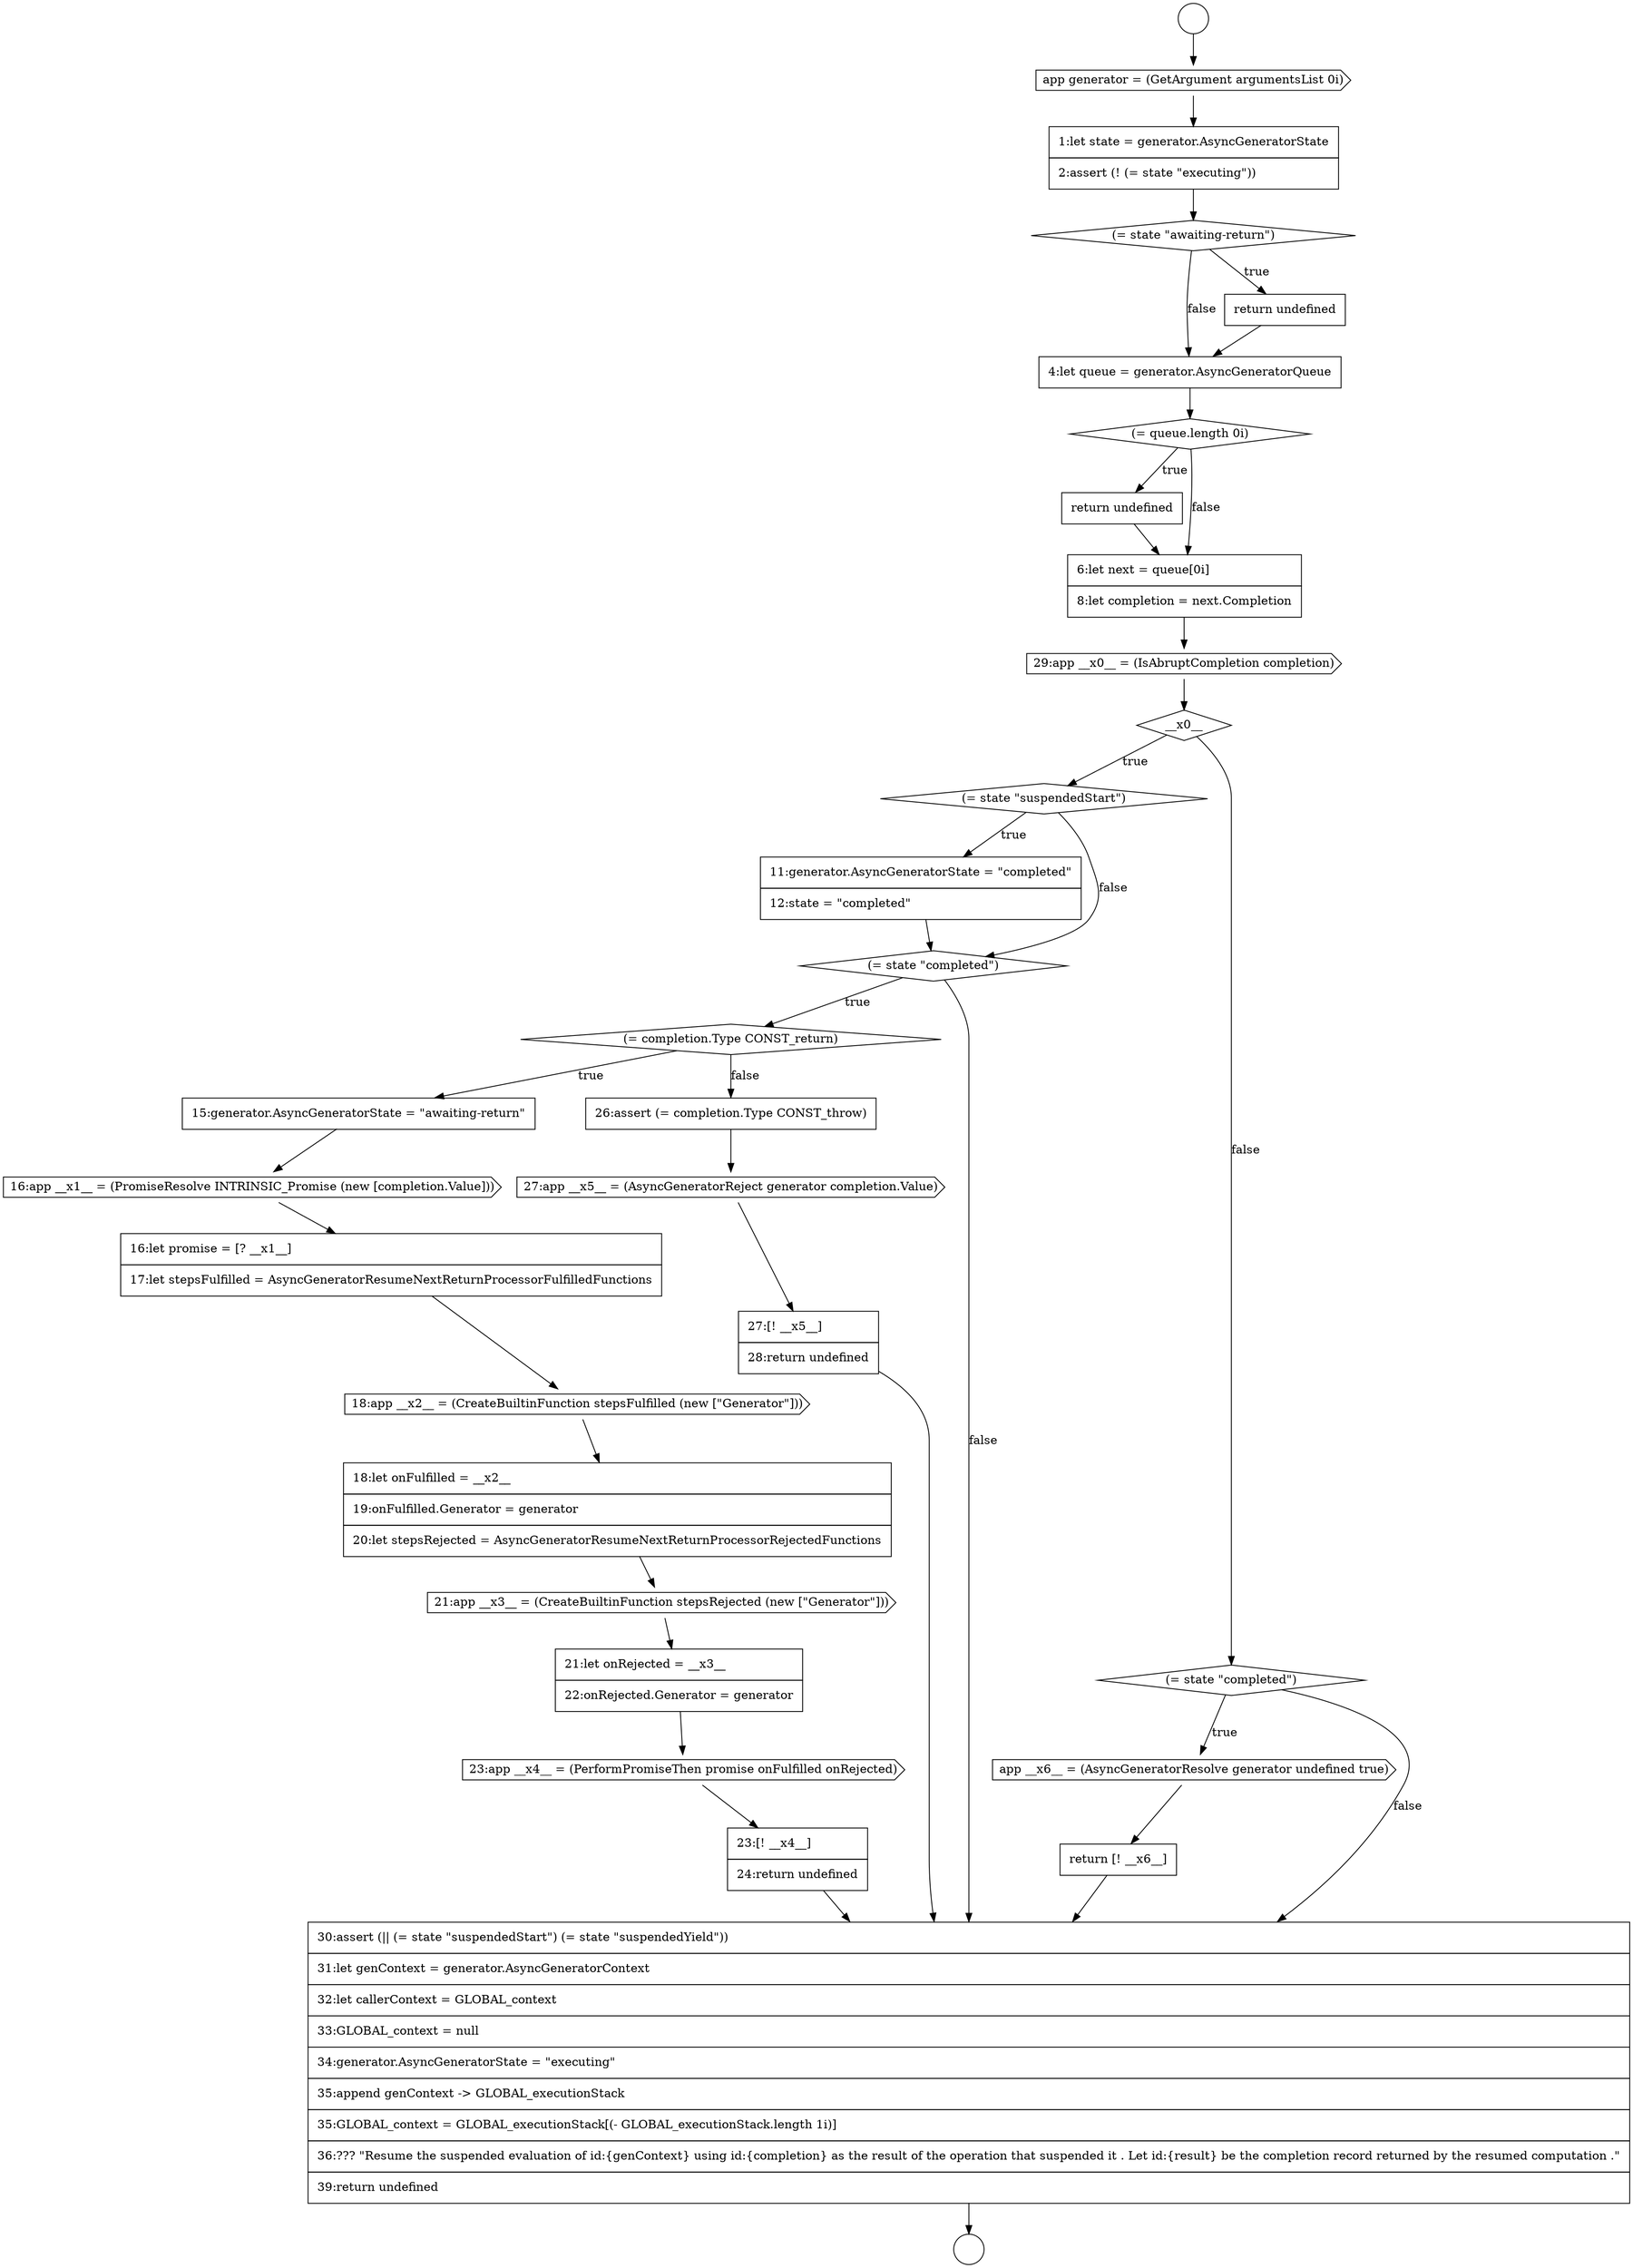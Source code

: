 digraph {
  node17358 [shape=diamond, label=<<font color="black">(= queue.length 0i)</font>> color="black" fillcolor="white" style=filled]
  node17354 [shape=none, margin=0, label=<<font color="black">
    <table border="0" cellborder="1" cellspacing="0" cellpadding="10">
      <tr><td align="left">1:let state = generator.AsyncGeneratorState</td></tr>
      <tr><td align="left">2:assert (! (= state &quot;executing&quot;))</td></tr>
    </table>
  </font>> color="black" fillcolor="white" style=filled]
  node17353 [shape=cds, label=<<font color="black">app generator = (GetArgument argumentsList 0i)</font>> color="black" fillcolor="white" style=filled]
  node17357 [shape=none, margin=0, label=<<font color="black">
    <table border="0" cellborder="1" cellspacing="0" cellpadding="10">
      <tr><td align="left">4:let queue = generator.AsyncGeneratorQueue</td></tr>
    </table>
  </font>> color="black" fillcolor="white" style=filled]
  node17373 [shape=none, margin=0, label=<<font color="black">
    <table border="0" cellborder="1" cellspacing="0" cellpadding="10">
      <tr><td align="left">21:let onRejected = __x3__</td></tr>
      <tr><td align="left">22:onRejected.Generator = generator</td></tr>
    </table>
  </font>> color="black" fillcolor="white" style=filled]
  node17351 [shape=circle label=" " color="black" fillcolor="white" style=filled]
  node17356 [shape=none, margin=0, label=<<font color="black">
    <table border="0" cellborder="1" cellspacing="0" cellpadding="10">
      <tr><td align="left">return undefined</td></tr>
    </table>
  </font>> color="black" fillcolor="white" style=filled]
  node17352 [shape=circle label=" " color="black" fillcolor="white" style=filled]
  node17359 [shape=none, margin=0, label=<<font color="black">
    <table border="0" cellborder="1" cellspacing="0" cellpadding="10">
      <tr><td align="left">return undefined</td></tr>
    </table>
  </font>> color="black" fillcolor="white" style=filled]
  node17380 [shape=cds, label=<<font color="black">app __x6__ = (AsyncGeneratorResolve generator undefined true)</font>> color="black" fillcolor="white" style=filled]
  node17355 [shape=diamond, label=<<font color="black">(= state &quot;awaiting-return&quot;)</font>> color="black" fillcolor="white" style=filled]
  node17362 [shape=diamond, label=<<font color="black">__x0__</font>> color="black" fillcolor="white" style=filled]
  node17375 [shape=none, margin=0, label=<<font color="black">
    <table border="0" cellborder="1" cellspacing="0" cellpadding="10">
      <tr><td align="left">23:[! __x4__]</td></tr>
      <tr><td align="left">24:return undefined</td></tr>
    </table>
  </font>> color="black" fillcolor="white" style=filled]
  node17381 [shape=none, margin=0, label=<<font color="black">
    <table border="0" cellborder="1" cellspacing="0" cellpadding="10">
      <tr><td align="left">return [! __x6__]</td></tr>
    </table>
  </font>> color="black" fillcolor="white" style=filled]
  node17366 [shape=diamond, label=<<font color="black">(= completion.Type CONST_return)</font>> color="black" fillcolor="white" style=filled]
  node17371 [shape=none, margin=0, label=<<font color="black">
    <table border="0" cellborder="1" cellspacing="0" cellpadding="10">
      <tr><td align="left">18:let onFulfilled = __x2__</td></tr>
      <tr><td align="left">19:onFulfilled.Generator = generator</td></tr>
      <tr><td align="left">20:let stepsRejected = AsyncGeneratorResumeNextReturnProcessorRejectedFunctions</td></tr>
    </table>
  </font>> color="black" fillcolor="white" style=filled]
  node17363 [shape=diamond, label=<<font color="black">(= state &quot;suspendedStart&quot;)</font>> color="black" fillcolor="white" style=filled]
  node17374 [shape=cds, label=<<font color="black">23:app __x4__ = (PerformPromiseThen promise onFulfilled onRejected)</font>> color="black" fillcolor="white" style=filled]
  node17378 [shape=none, margin=0, label=<<font color="black">
    <table border="0" cellborder="1" cellspacing="0" cellpadding="10">
      <tr><td align="left">27:[! __x5__]</td></tr>
      <tr><td align="left">28:return undefined</td></tr>
    </table>
  </font>> color="black" fillcolor="white" style=filled]
  node17360 [shape=none, margin=0, label=<<font color="black">
    <table border="0" cellborder="1" cellspacing="0" cellpadding="10">
      <tr><td align="left">6:let next = queue[0i]</td></tr>
      <tr><td align="left">8:let completion = next.Completion</td></tr>
    </table>
  </font>> color="black" fillcolor="white" style=filled]
  node17377 [shape=cds, label=<<font color="black">27:app __x5__ = (AsyncGeneratorReject generator completion.Value)</font>> color="black" fillcolor="white" style=filled]
  node17370 [shape=cds, label=<<font color="black">18:app __x2__ = (CreateBuiltinFunction stepsFulfilled (new [&quot;Generator&quot;]))</font>> color="black" fillcolor="white" style=filled]
  node17367 [shape=none, margin=0, label=<<font color="black">
    <table border="0" cellborder="1" cellspacing="0" cellpadding="10">
      <tr><td align="left">15:generator.AsyncGeneratorState = &quot;awaiting-return&quot;</td></tr>
    </table>
  </font>> color="black" fillcolor="white" style=filled]
  node17382 [shape=none, margin=0, label=<<font color="black">
    <table border="0" cellborder="1" cellspacing="0" cellpadding="10">
      <tr><td align="left">30:assert (|| (= state &quot;suspendedStart&quot;) (= state &quot;suspendedYield&quot;))</td></tr>
      <tr><td align="left">31:let genContext = generator.AsyncGeneratorContext</td></tr>
      <tr><td align="left">32:let callerContext = GLOBAL_context</td></tr>
      <tr><td align="left">33:GLOBAL_context = null</td></tr>
      <tr><td align="left">34:generator.AsyncGeneratorState = &quot;executing&quot;</td></tr>
      <tr><td align="left">35:append genContext -&gt; GLOBAL_executionStack</td></tr>
      <tr><td align="left">35:GLOBAL_context = GLOBAL_executionStack[(- GLOBAL_executionStack.length 1i)]</td></tr>
      <tr><td align="left">36:??? &quot;Resume the suspended evaluation of id:{genContext} using id:{completion} as the result of the operation that suspended it . Let id:{result} be the completion record returned by the resumed computation .&quot;</td></tr>
      <tr><td align="left">39:return undefined</td></tr>
    </table>
  </font>> color="black" fillcolor="white" style=filled]
  node17368 [shape=cds, label=<<font color="black">16:app __x1__ = (PromiseResolve INTRINSIC_Promise (new [completion.Value]))</font>> color="black" fillcolor="white" style=filled]
  node17369 [shape=none, margin=0, label=<<font color="black">
    <table border="0" cellborder="1" cellspacing="0" cellpadding="10">
      <tr><td align="left">16:let promise = [? __x1__]</td></tr>
      <tr><td align="left">17:let stepsFulfilled = AsyncGeneratorResumeNextReturnProcessorFulfilledFunctions</td></tr>
    </table>
  </font>> color="black" fillcolor="white" style=filled]
  node17379 [shape=diamond, label=<<font color="black">(= state &quot;completed&quot;)</font>> color="black" fillcolor="white" style=filled]
  node17364 [shape=none, margin=0, label=<<font color="black">
    <table border="0" cellborder="1" cellspacing="0" cellpadding="10">
      <tr><td align="left">11:generator.AsyncGeneratorState = &quot;completed&quot;</td></tr>
      <tr><td align="left">12:state = &quot;completed&quot;</td></tr>
    </table>
  </font>> color="black" fillcolor="white" style=filled]
  node17376 [shape=none, margin=0, label=<<font color="black">
    <table border="0" cellborder="1" cellspacing="0" cellpadding="10">
      <tr><td align="left">26:assert (= completion.Type CONST_throw)</td></tr>
    </table>
  </font>> color="black" fillcolor="white" style=filled]
  node17361 [shape=cds, label=<<font color="black">29:app __x0__ = (IsAbruptCompletion completion)</font>> color="black" fillcolor="white" style=filled]
  node17372 [shape=cds, label=<<font color="black">21:app __x3__ = (CreateBuiltinFunction stepsRejected (new [&quot;Generator&quot;]))</font>> color="black" fillcolor="white" style=filled]
  node17365 [shape=diamond, label=<<font color="black">(= state &quot;completed&quot;)</font>> color="black" fillcolor="white" style=filled]
  node17355 -> node17356 [label=<<font color="black">true</font>> color="black"]
  node17355 -> node17357 [label=<<font color="black">false</font>> color="black"]
  node17361 -> node17362 [ color="black"]
  node17371 -> node17372 [ color="black"]
  node17378 -> node17382 [ color="black"]
  node17376 -> node17377 [ color="black"]
  node17363 -> node17364 [label=<<font color="black">true</font>> color="black"]
  node17363 -> node17365 [label=<<font color="black">false</font>> color="black"]
  node17366 -> node17367 [label=<<font color="black">true</font>> color="black"]
  node17366 -> node17376 [label=<<font color="black">false</font>> color="black"]
  node17367 -> node17368 [ color="black"]
  node17354 -> node17355 [ color="black"]
  node17372 -> node17373 [ color="black"]
  node17365 -> node17366 [label=<<font color="black">true</font>> color="black"]
  node17365 -> node17382 [label=<<font color="black">false</font>> color="black"]
  node17353 -> node17354 [ color="black"]
  node17368 -> node17369 [ color="black"]
  node17369 -> node17370 [ color="black"]
  node17382 -> node17352 [ color="black"]
  node17351 -> node17353 [ color="black"]
  node17381 -> node17382 [ color="black"]
  node17357 -> node17358 [ color="black"]
  node17362 -> node17363 [label=<<font color="black">true</font>> color="black"]
  node17362 -> node17379 [label=<<font color="black">false</font>> color="black"]
  node17374 -> node17375 [ color="black"]
  node17379 -> node17380 [label=<<font color="black">true</font>> color="black"]
  node17379 -> node17382 [label=<<font color="black">false</font>> color="black"]
  node17359 -> node17360 [ color="black"]
  node17380 -> node17381 [ color="black"]
  node17377 -> node17378 [ color="black"]
  node17360 -> node17361 [ color="black"]
  node17356 -> node17357 [ color="black"]
  node17370 -> node17371 [ color="black"]
  node17375 -> node17382 [ color="black"]
  node17373 -> node17374 [ color="black"]
  node17364 -> node17365 [ color="black"]
  node17358 -> node17359 [label=<<font color="black">true</font>> color="black"]
  node17358 -> node17360 [label=<<font color="black">false</font>> color="black"]
}
